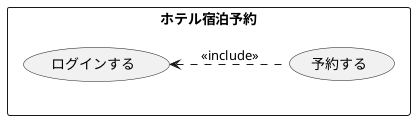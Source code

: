 @startuml ユースケース図
    left to right direction
    rectangle ホテル宿泊予約{
        usecase 予約する
        usecase ログインする
    }
    ログインする<.. 予約する : <<include>>
@enduml